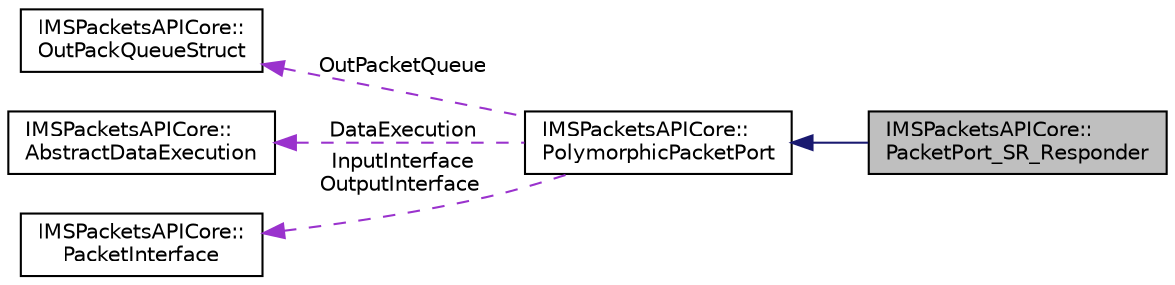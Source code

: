 digraph "IMSPacketsAPICore::PacketPort_SR_Responder"
{
 // LATEX_PDF_SIZE
  edge [fontname="Helvetica",fontsize="10",labelfontname="Helvetica",labelfontsize="10"];
  node [fontname="Helvetica",fontsize="10",shape=record];
  rankdir="LR";
  Node1 [label="IMSPacketsAPICore::\lPacketPort_SR_Responder",height=0.2,width=0.4,color="black", fillcolor="grey75", style="filled", fontcolor="black",tooltip=" "];
  Node2 -> Node1 [dir="back",color="midnightblue",fontsize="10",style="solid",fontname="Helvetica"];
  Node2 [label="IMSPacketsAPICore::\lPolymorphicPacketPort",height=0.2,width=0.4,color="black", fillcolor="white", style="filled",URL="$class_i_m_s_packets_a_p_i_core_1_1_polymorphic_packet_port.html",tooltip="An Abstraction of the Distributed Node Link."];
  Node3 -> Node2 [dir="back",color="darkorchid3",fontsize="10",style="dashed",label=" OutPacketQueue" ,fontname="Helvetica"];
  Node3 [label="IMSPacketsAPICore::\lOutPackQueueStruct",height=0.2,width=0.4,color="black", fillcolor="white", style="filled",URL="$struct_i_m_s_packets_a_p_i_core_1_1_out_pack_queue_struct.html",tooltip=" "];
  Node4 -> Node2 [dir="back",color="darkorchid3",fontsize="10",style="dashed",label=" DataExecution" ,fontname="Helvetica"];
  Node4 [label="IMSPacketsAPICore::\lAbstractDataExecution",height=0.2,width=0.4,color="black", fillcolor="white", style="filled",URL="$class_i_m_s_packets_a_p_i_core_1_1_abstract_data_execution.html",tooltip="An Abstraction of the Distributed Data and Execution System."];
  Node5 -> Node2 [dir="back",color="darkorchid3",fontsize="10",style="dashed",label=" InputInterface\nOutputInterface" ,fontname="Helvetica"];
  Node5 [label="IMSPacketsAPICore::\lPacketInterface",height=0.2,width=0.4,color="black", fillcolor="white", style="filled",URL="$class_i_m_s_packets_a_p_i_core_1_1_packet_interface.html",tooltip="An Abstraction of the serial interface connecting two api nodes."];
}
